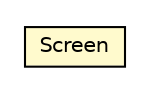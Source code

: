 #!/usr/local/bin/dot
#
# Class diagram 
# Generated by UMLGraph version 5.1 (http://www.umlgraph.org/)
#

digraph G {
	edge [fontname="Helvetica",fontsize=10,labelfontname="Helvetica",labelfontsize=10];
	node [fontname="Helvetica",fontsize=10,shape=plaintext];
	nodesep=0.25;
	ranksep=0.5;
	// org.androidtransfuse.model.manifest.Screen
	c11758 [label=<<table title="org.androidtransfuse.model.manifest.Screen" border="0" cellborder="1" cellspacing="0" cellpadding="2" port="p" bgcolor="lemonChiffon" href="./Screen.html">
		<tr><td><table border="0" cellspacing="0" cellpadding="1">
<tr><td align="center" balign="center"> Screen </td></tr>
		</table></td></tr>
		</table>>, fontname="Helvetica", fontcolor="black", fontsize=10.0];
}

